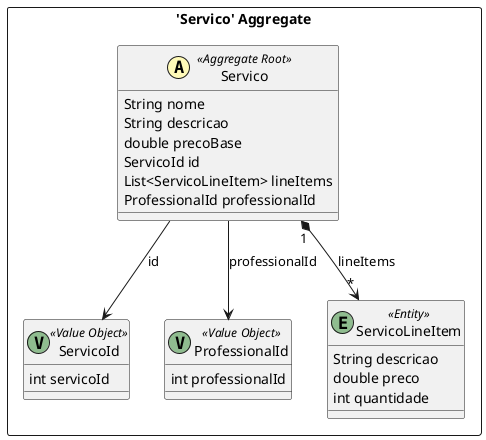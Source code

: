 @startuml

skinparam componentStyle uml2

package "'Servico' Aggregate" <<Rectangle>> {
	class Servico <<(A,#fffab8) Aggregate Root>> {
		String nome
		String descricao
		double precoBase
		ServicoId id
		List<ServicoLineItem> lineItems
		ProfessionalId professionalId
	}
	class ServicoId <<(V,DarkSeaGreen) Value Object>> {
		int servicoId
	}
	class ProfessionalId <<(V,DarkSeaGreen) Value Object>> {
		int professionalId
	}
	class ServicoLineItem <<(E,DarkSeaGreen) Entity>> {
		String descricao
		double preco
		int quantidade
	}
}
Servico --> ServicoId : id
Servico "1" *--> "*" ServicoLineItem : lineItems
Servico --> ProfessionalId : professionalId


@enduml
